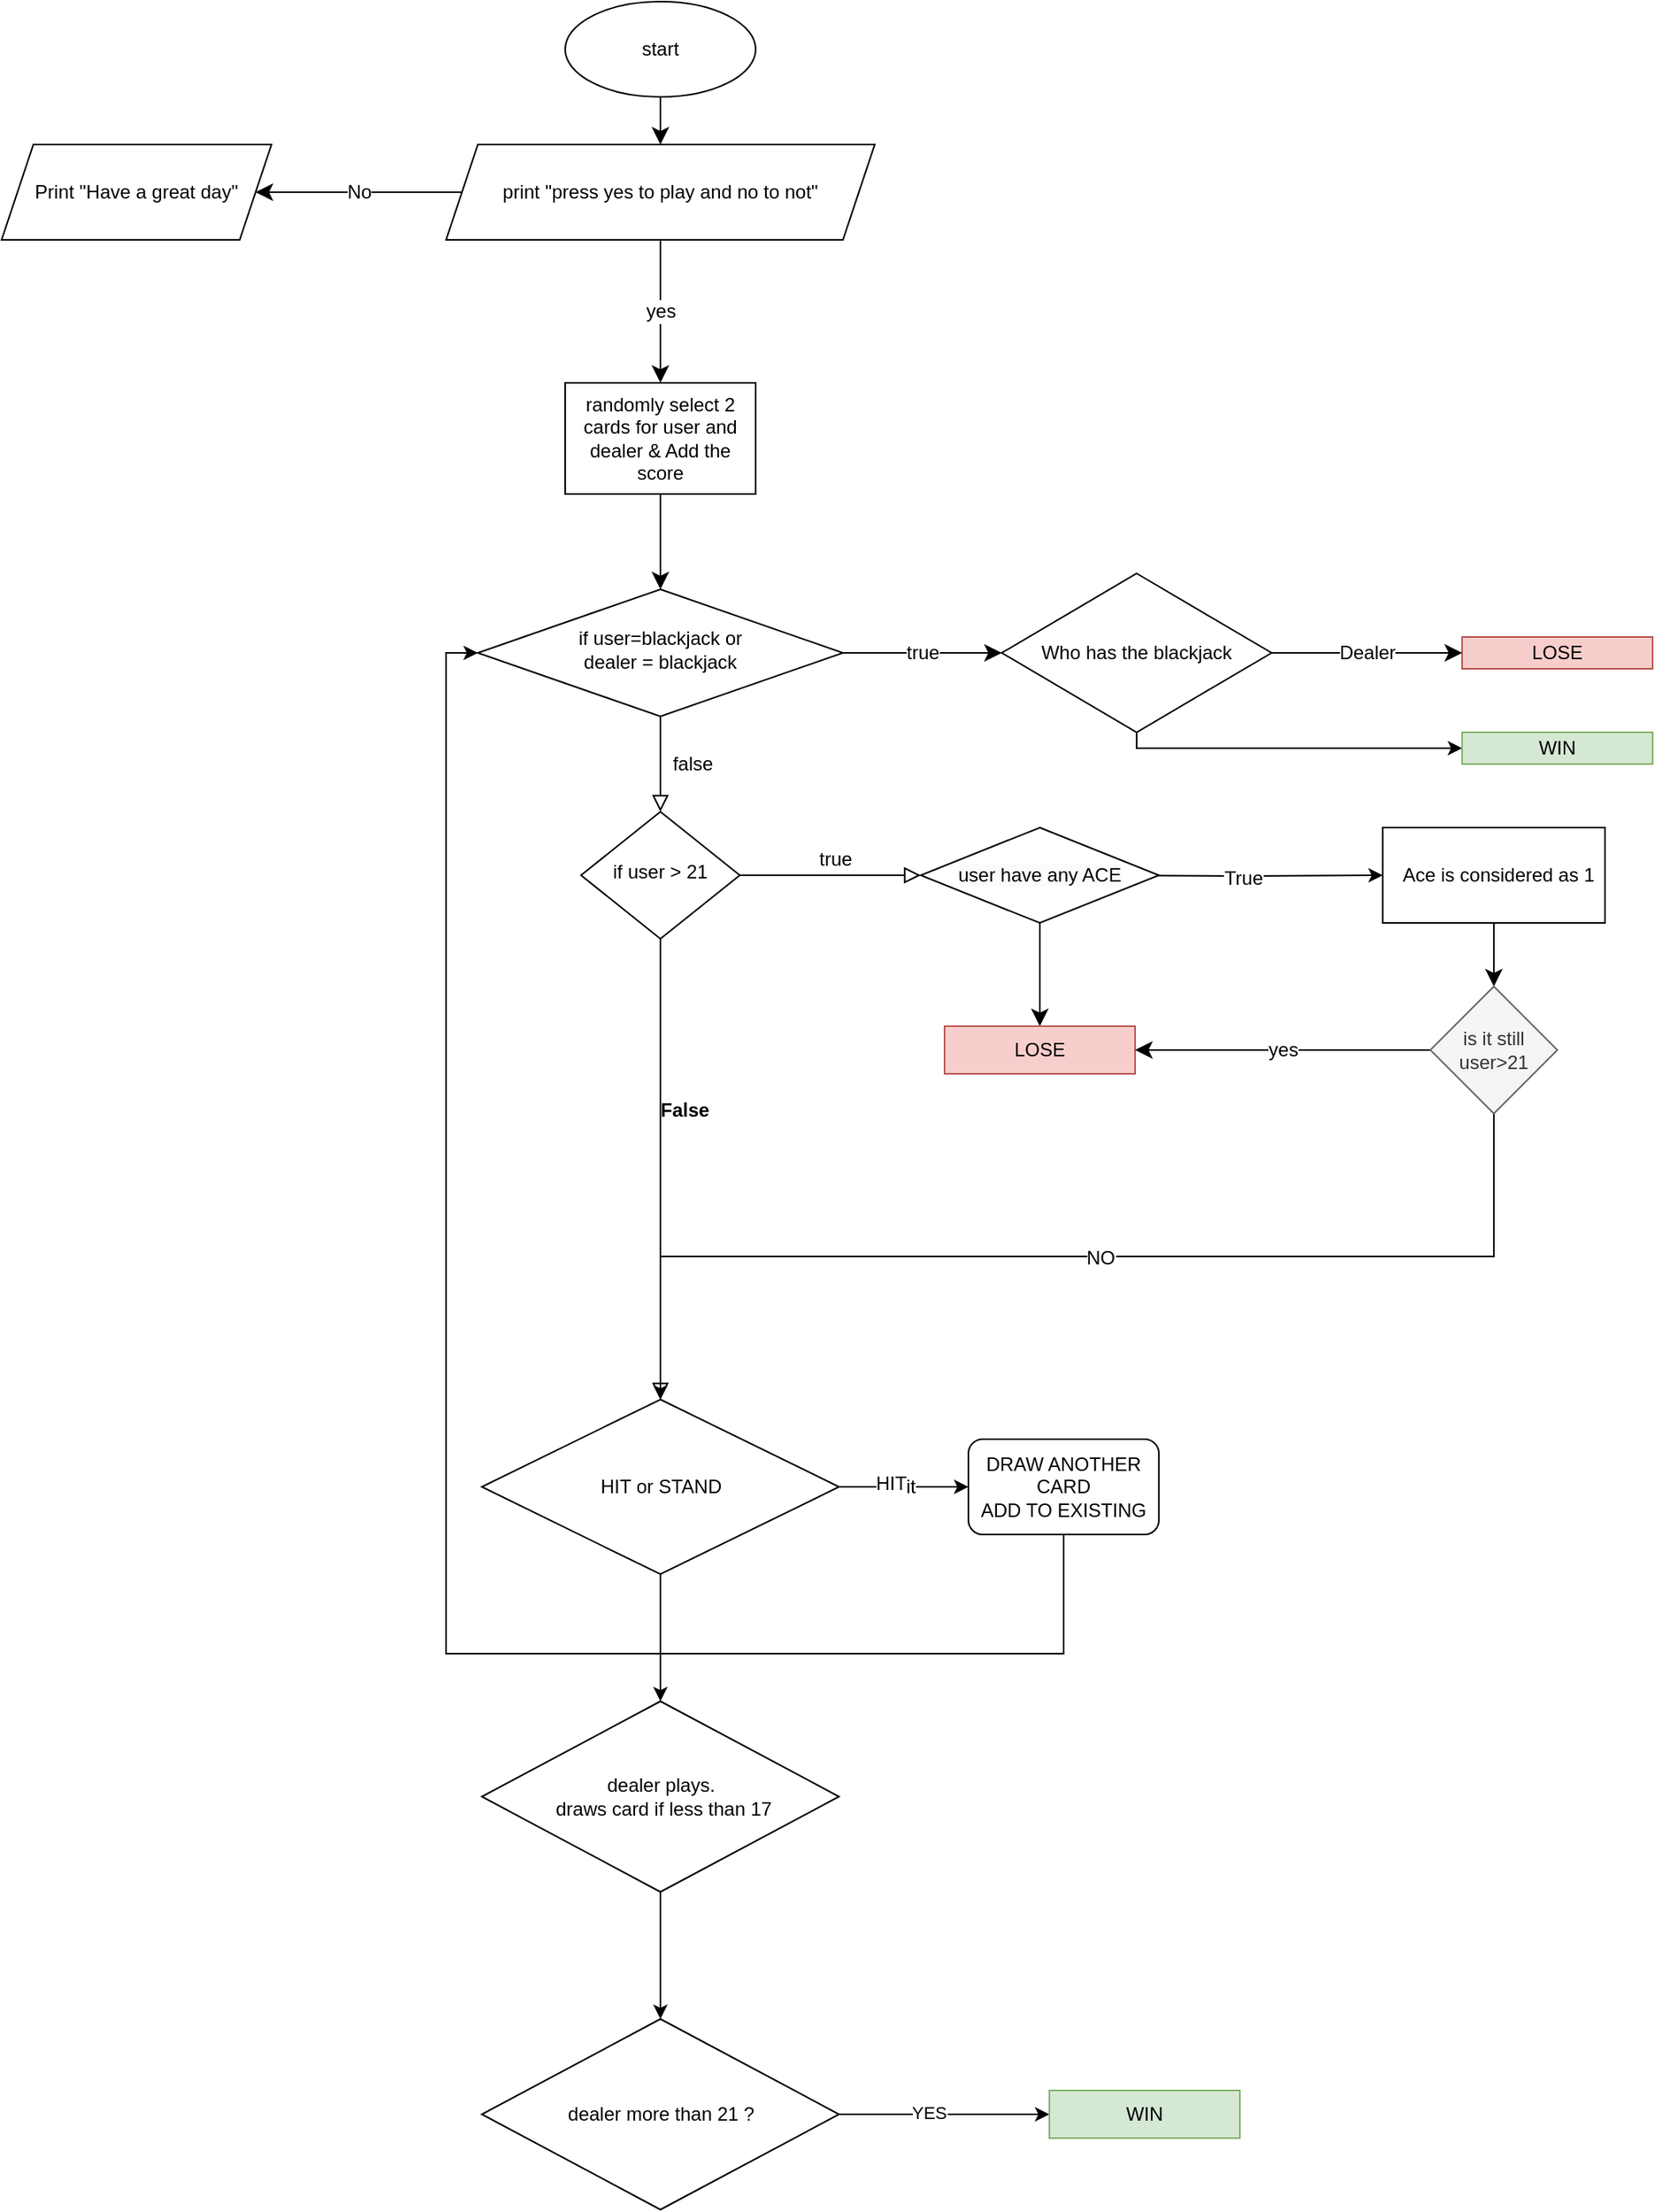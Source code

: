 <mxfile version="22.1.17" type="github">
  <diagram id="C5RBs43oDa-KdzZeNtuy" name="Page-1">
    <mxGraphModel dx="1806" dy="1725" grid="1" gridSize="10" guides="1" tooltips="1" connect="1" arrows="1" fold="1" page="1" pageScale="1" pageWidth="827" pageHeight="1169" math="0" shadow="0">
      <root>
        <mxCell id="WIyWlLk6GJQsqaUBKTNV-0" />
        <mxCell id="WIyWlLk6GJQsqaUBKTNV-1" parent="WIyWlLk6GJQsqaUBKTNV-0" />
        <mxCell id="WIyWlLk6GJQsqaUBKTNV-4" value="false" style="rounded=0;html=1;jettySize=auto;orthogonalLoop=1;fontSize=12;endArrow=block;endFill=0;endSize=8;strokeWidth=1;shadow=0;labelBackgroundColor=none;edgeStyle=orthogonalEdgeStyle;" parent="WIyWlLk6GJQsqaUBKTNV-1" source="WIyWlLk6GJQsqaUBKTNV-6" target="WIyWlLk6GJQsqaUBKTNV-10" edge="1">
          <mxGeometry y="20" relative="1" as="geometry">
            <mxPoint as="offset" />
          </mxGeometry>
        </mxCell>
        <mxCell id="fZTOCJYXv9TFJaALJ5_O-0" value="true" style="edgeStyle=none;curved=1;rounded=0;orthogonalLoop=1;jettySize=auto;html=1;fontSize=12;startSize=8;endSize=8;" parent="WIyWlLk6GJQsqaUBKTNV-1" source="WIyWlLk6GJQsqaUBKTNV-6" edge="1">
          <mxGeometry relative="1" as="geometry">
            <mxPoint x="390" y="210" as="targetPoint" />
            <Array as="points">
              <mxPoint x="350" y="210" />
            </Array>
          </mxGeometry>
        </mxCell>
        <mxCell id="WIyWlLk6GJQsqaUBKTNV-6" value="if user=blackjack or &lt;br style=&quot;font-size: 12px;&quot;&gt;dealer = blackjack" style="rhombus;whiteSpace=wrap;html=1;shadow=0;fontFamily=Helvetica;fontSize=12;align=center;strokeWidth=1;spacing=6;spacingTop=-4;" parent="WIyWlLk6GJQsqaUBKTNV-1" vertex="1">
          <mxGeometry x="60" y="170" width="230" height="80" as="geometry" />
        </mxCell>
        <mxCell id="WIyWlLk6GJQsqaUBKTNV-8" value="&lt;b style=&quot;font-size: 12px;&quot;&gt;False&lt;/b&gt;" style="rounded=0;html=1;jettySize=auto;orthogonalLoop=1;fontSize=12;endArrow=block;endFill=0;endSize=8;strokeWidth=1;shadow=0;labelBackgroundColor=none;edgeStyle=orthogonalEdgeStyle;" parent="WIyWlLk6GJQsqaUBKTNV-1" source="WIyWlLk6GJQsqaUBKTNV-10" edge="1">
          <mxGeometry x="-0.261" y="15" relative="1" as="geometry">
            <mxPoint as="offset" />
            <mxPoint x="175" y="680" as="targetPoint" />
          </mxGeometry>
        </mxCell>
        <mxCell id="WIyWlLk6GJQsqaUBKTNV-9" value="true" style="edgeStyle=orthogonalEdgeStyle;rounded=0;html=1;jettySize=auto;orthogonalLoop=1;fontSize=12;endArrow=block;endFill=0;endSize=8;strokeWidth=1;shadow=0;labelBackgroundColor=none;entryX=0;entryY=0.5;entryDx=0;entryDy=0;" parent="WIyWlLk6GJQsqaUBKTNV-1" source="WIyWlLk6GJQsqaUBKTNV-10" target="f4p6oUIWA1pbFgIaC3UM-1" edge="1">
          <mxGeometry x="0.048" y="10" relative="1" as="geometry">
            <mxPoint as="offset" />
            <mxPoint x="330" y="350" as="targetPoint" />
          </mxGeometry>
        </mxCell>
        <mxCell id="WIyWlLk6GJQsqaUBKTNV-10" value="if user &amp;gt; 21" style="rhombus;whiteSpace=wrap;html=1;shadow=0;fontFamily=Helvetica;fontSize=12;align=center;strokeWidth=1;spacing=6;spacingTop=-4;" parent="WIyWlLk6GJQsqaUBKTNV-1" vertex="1">
          <mxGeometry x="125" y="310" width="100" height="80" as="geometry" />
        </mxCell>
        <mxCell id="mpOudn4B6TNOrX-mTviS-5" value="hit&lt;br style=&quot;font-size: 12px;&quot;&gt;" style="edgeStyle=orthogonalEdgeStyle;rounded=0;orthogonalLoop=1;jettySize=auto;html=1;fontSize=12;" edge="1" parent="WIyWlLk6GJQsqaUBKTNV-1" source="mpOudn4B6TNOrX-mTviS-7" target="mpOudn4B6TNOrX-mTviS-4">
          <mxGeometry relative="1" as="geometry">
            <mxPoint x="290" y="735" as="sourcePoint" />
          </mxGeometry>
        </mxCell>
        <mxCell id="mpOudn4B6TNOrX-mTviS-8" value="HIT" style="edgeLabel;html=1;align=center;verticalAlign=middle;resizable=0;points=[];fontSize=12;" vertex="1" connectable="0" parent="mpOudn4B6TNOrX-mTviS-5">
          <mxGeometry x="-0.176" y="2" relative="1" as="geometry">
            <mxPoint x="-1" as="offset" />
          </mxGeometry>
        </mxCell>
        <mxCell id="-vmxAGaNy3Ip-F6INyVo-8" style="edgeStyle=orthogonalEdgeStyle;rounded=0;orthogonalLoop=1;jettySize=auto;html=1;exitX=1;exitY=0.5;exitDx=0;exitDy=0;fontSize=12;" parent="WIyWlLk6GJQsqaUBKTNV-1" target="PNmAnyKzpZwrG4b_xcnc-0" edge="1">
          <mxGeometry relative="1" as="geometry">
            <mxPoint x="560" y="320" as="targetPoint" />
            <mxPoint x="450" y="350" as="sourcePoint" />
          </mxGeometry>
        </mxCell>
        <mxCell id="f4p6oUIWA1pbFgIaC3UM-4" value="True" style="edgeLabel;html=1;align=center;verticalAlign=middle;resizable=0;points=[];fontSize=12;" parent="-vmxAGaNy3Ip-F6INyVo-8" vertex="1" connectable="0">
          <mxGeometry x="0.003" y="-1" relative="1" as="geometry">
            <mxPoint y="1" as="offset" />
          </mxGeometry>
        </mxCell>
        <mxCell id="A9qofR3zjfavTWuGErba-2" value="LOSE" style="rounded=0;whiteSpace=wrap;html=1;fillColor=#f8cecc;strokeColor=#b85450;fontSize=12;" parent="WIyWlLk6GJQsqaUBKTNV-1" vertex="1">
          <mxGeometry x="680" y="200" width="120" height="20" as="geometry" />
        </mxCell>
        <mxCell id="f4p6oUIWA1pbFgIaC3UM-0" style="edgeStyle=none;curved=1;rounded=0;orthogonalLoop=1;jettySize=auto;html=1;entryX=0.5;entryY=0;entryDx=0;entryDy=0;fontSize=12;startSize=8;endSize=8;" parent="WIyWlLk6GJQsqaUBKTNV-1" source="-vmxAGaNy3Ip-F6INyVo-7" target="WIyWlLk6GJQsqaUBKTNV-6" edge="1">
          <mxGeometry relative="1" as="geometry" />
        </mxCell>
        <mxCell id="-vmxAGaNy3Ip-F6INyVo-7" value="randomly select 2 cards for user and dealer&amp;nbsp;&amp;amp; Add the score" style="rounded=0;whiteSpace=wrap;html=1;fontSize=12;" parent="WIyWlLk6GJQsqaUBKTNV-1" vertex="1">
          <mxGeometry x="115" y="40" width="120" height="70" as="geometry" />
        </mxCell>
        <mxCell id="fZTOCJYXv9TFJaALJ5_O-2" value="Dealer" style="edgeStyle=none;curved=1;rounded=0;orthogonalLoop=1;jettySize=auto;html=1;exitX=1;exitY=0.5;exitDx=0;exitDy=0;entryX=0;entryY=0.5;entryDx=0;entryDy=0;fontSize=12;startSize=8;endSize=8;" parent="WIyWlLk6GJQsqaUBKTNV-1" source="fZTOCJYXv9TFJaALJ5_O-1" target="A9qofR3zjfavTWuGErba-2" edge="1">
          <mxGeometry relative="1" as="geometry" />
        </mxCell>
        <mxCell id="mpOudn4B6TNOrX-mTviS-19" style="edgeStyle=orthogonalEdgeStyle;rounded=0;orthogonalLoop=1;jettySize=auto;html=1;" edge="1" parent="WIyWlLk6GJQsqaUBKTNV-1" source="fZTOCJYXv9TFJaALJ5_O-1" target="mpOudn4B6TNOrX-mTviS-20">
          <mxGeometry relative="1" as="geometry">
            <mxPoint x="540" y="280" as="targetPoint" />
            <Array as="points">
              <mxPoint x="475" y="270" />
            </Array>
          </mxGeometry>
        </mxCell>
        <mxCell id="fZTOCJYXv9TFJaALJ5_O-1" value="Who has the blackjack" style="rhombus;whiteSpace=wrap;html=1;fontSize=12;" parent="WIyWlLk6GJQsqaUBKTNV-1" vertex="1">
          <mxGeometry x="390" y="160" width="170" height="100" as="geometry" />
        </mxCell>
        <mxCell id="fZTOCJYXv9TFJaALJ5_O-7" style="edgeStyle=none;curved=1;rounded=0;orthogonalLoop=1;jettySize=auto;html=1;entryX=0.5;entryY=0;entryDx=0;entryDy=0;fontSize=12;startSize=8;endSize=8;" parent="WIyWlLk6GJQsqaUBKTNV-1" source="fZTOCJYXv9TFJaALJ5_O-4" target="fZTOCJYXv9TFJaALJ5_O-6" edge="1">
          <mxGeometry relative="1" as="geometry" />
        </mxCell>
        <mxCell id="fZTOCJYXv9TFJaALJ5_O-4" value="start" style="ellipse;whiteSpace=wrap;html=1;fontSize=12;" parent="WIyWlLk6GJQsqaUBKTNV-1" vertex="1">
          <mxGeometry x="115" y="-200" width="120" height="60" as="geometry" />
        </mxCell>
        <mxCell id="f4p6oUIWA1pbFgIaC3UM-10" style="edgeStyle=none;curved=1;rounded=0;orthogonalLoop=1;jettySize=auto;html=1;fontSize=12;startSize=8;endSize=8;" parent="WIyWlLk6GJQsqaUBKTNV-1" source="PNmAnyKzpZwrG4b_xcnc-0" target="f4p6oUIWA1pbFgIaC3UM-11" edge="1">
          <mxGeometry relative="1" as="geometry">
            <mxPoint x="700" y="450" as="targetPoint" />
          </mxGeometry>
        </mxCell>
        <mxCell id="PNmAnyKzpZwrG4b_xcnc-0" value="&amp;nbsp; Ace is considered as 1" style="rounded=0;whiteSpace=wrap;html=1;fontSize=12;" parent="WIyWlLk6GJQsqaUBKTNV-1" vertex="1">
          <mxGeometry x="630" y="320" width="140" height="60" as="geometry" />
        </mxCell>
        <mxCell id="fZTOCJYXv9TFJaALJ5_O-8" value="No" style="edgeStyle=none;curved=1;rounded=0;orthogonalLoop=1;jettySize=auto;html=1;fontSize=12;startSize=8;endSize=8;" parent="WIyWlLk6GJQsqaUBKTNV-1" source="fZTOCJYXv9TFJaALJ5_O-6" edge="1">
          <mxGeometry relative="1" as="geometry">
            <mxPoint x="-80" y="-80" as="targetPoint" />
          </mxGeometry>
        </mxCell>
        <mxCell id="fZTOCJYXv9TFJaALJ5_O-12" value="yes&lt;br style=&quot;font-size: 12px;&quot;&gt;" style="edgeStyle=none;curved=1;rounded=0;orthogonalLoop=1;jettySize=auto;html=1;entryX=0.5;entryY=0;entryDx=0;entryDy=0;fontSize=12;startSize=8;endSize=8;" parent="WIyWlLk6GJQsqaUBKTNV-1" source="fZTOCJYXv9TFJaALJ5_O-6" target="-vmxAGaNy3Ip-F6INyVo-7" edge="1">
          <mxGeometry relative="1" as="geometry">
            <mxPoint x="175" y="30" as="targetPoint" />
          </mxGeometry>
        </mxCell>
        <mxCell id="fZTOCJYXv9TFJaALJ5_O-6" value="print &quot;press yes to play and no to not&quot;" style="shape=parallelogram;perimeter=parallelogramPerimeter;whiteSpace=wrap;html=1;fixedSize=1;fontSize=12;" parent="WIyWlLk6GJQsqaUBKTNV-1" vertex="1">
          <mxGeometry x="40" y="-110" width="270" height="60" as="geometry" />
        </mxCell>
        <mxCell id="fZTOCJYXv9TFJaALJ5_O-10" value="Print &quot;Have a great day&quot;" style="shape=parallelogram;perimeter=parallelogramPerimeter;whiteSpace=wrap;html=1;fixedSize=1;fontSize=12;" parent="WIyWlLk6GJQsqaUBKTNV-1" vertex="1">
          <mxGeometry x="-240" y="-110" width="170" height="60" as="geometry" />
        </mxCell>
        <mxCell id="f4p6oUIWA1pbFgIaC3UM-9" style="edgeStyle=none;curved=1;rounded=0;orthogonalLoop=1;jettySize=auto;html=1;entryX=0.5;entryY=0;entryDx=0;entryDy=0;fontSize=12;startSize=8;endSize=8;" parent="WIyWlLk6GJQsqaUBKTNV-1" source="f4p6oUIWA1pbFgIaC3UM-1" target="f4p6oUIWA1pbFgIaC3UM-6" edge="1">
          <mxGeometry relative="1" as="geometry" />
        </mxCell>
        <mxCell id="f4p6oUIWA1pbFgIaC3UM-1" value="&lt;span style=&quot;color: rgb(0, 0, 0); font-family: Helvetica; font-size: 12px; font-style: normal; font-variant-ligatures: normal; font-variant-caps: normal; font-weight: 400; letter-spacing: normal; orphans: 2; text-align: center; text-indent: 0px; text-transform: none; widows: 2; word-spacing: 0px; -webkit-text-stroke-width: 0px; background-color: rgb(251, 251, 251); text-decoration-thickness: initial; text-decoration-style: initial; text-decoration-color: initial; float: none; display: inline !important;&quot;&gt;user have any ACE&lt;/span&gt;" style="rhombus;whiteSpace=wrap;html=1;fontSize=12;rounded=0;" parent="WIyWlLk6GJQsqaUBKTNV-1" vertex="1">
          <mxGeometry x="339" y="320" width="150" height="60" as="geometry" />
        </mxCell>
        <mxCell id="f4p6oUIWA1pbFgIaC3UM-6" value="LOSE" style="rounded=0;whiteSpace=wrap;html=1;fillColor=#f8cecc;strokeColor=#b85450;fontSize=12;" parent="WIyWlLk6GJQsqaUBKTNV-1" vertex="1">
          <mxGeometry x="354" y="445" width="120" height="30" as="geometry" />
        </mxCell>
        <mxCell id="f4p6oUIWA1pbFgIaC3UM-13" value="yes&lt;br style=&quot;font-size: 12px;&quot;&gt;" style="edgeStyle=none;curved=1;rounded=0;orthogonalLoop=1;jettySize=auto;html=1;fontSize=12;startSize=8;endSize=8;exitX=0;exitY=0.5;exitDx=0;exitDy=0;entryX=1;entryY=0.5;entryDx=0;entryDy=0;" parent="WIyWlLk6GJQsqaUBKTNV-1" source="f4p6oUIWA1pbFgIaC3UM-11" target="f4p6oUIWA1pbFgIaC3UM-6" edge="1">
          <mxGeometry relative="1" as="geometry">
            <mxPoint x="520" y="570" as="targetPoint" />
          </mxGeometry>
        </mxCell>
        <mxCell id="mpOudn4B6TNOrX-mTviS-2" style="edgeStyle=orthogonalEdgeStyle;rounded=0;orthogonalLoop=1;jettySize=auto;html=1;exitX=0.5;exitY=1;exitDx=0;exitDy=0;entryX=0.5;entryY=0;entryDx=0;entryDy=0;fontSize=12;" edge="1" parent="WIyWlLk6GJQsqaUBKTNV-1" source="f4p6oUIWA1pbFgIaC3UM-11" target="mpOudn4B6TNOrX-mTviS-7">
          <mxGeometry relative="1" as="geometry">
            <mxPoint x="175" y="680" as="targetPoint" />
          </mxGeometry>
        </mxCell>
        <mxCell id="mpOudn4B6TNOrX-mTviS-3" value="NO" style="edgeLabel;html=1;align=center;verticalAlign=middle;resizable=0;points=[];fontSize=12;" vertex="1" connectable="0" parent="mpOudn4B6TNOrX-mTviS-2">
          <mxGeometry x="-0.04" y="1" relative="1" as="geometry">
            <mxPoint as="offset" />
          </mxGeometry>
        </mxCell>
        <mxCell id="f4p6oUIWA1pbFgIaC3UM-11" value="is it still user&amp;gt;21" style="rhombus;whiteSpace=wrap;html=1;fontSize=12;fillColor=#f5f5f5;fontColor=#333333;strokeColor=#666666;" parent="WIyWlLk6GJQsqaUBKTNV-1" vertex="1">
          <mxGeometry x="660" y="420" width="80" height="80" as="geometry" />
        </mxCell>
        <mxCell id="mpOudn4B6TNOrX-mTviS-9" style="edgeStyle=orthogonalEdgeStyle;rounded=0;orthogonalLoop=1;jettySize=auto;html=1;exitX=0.5;exitY=1;exitDx=0;exitDy=0;entryX=0;entryY=0.5;entryDx=0;entryDy=0;fontSize=12;" edge="1" parent="WIyWlLk6GJQsqaUBKTNV-1" source="mpOudn4B6TNOrX-mTviS-4" target="WIyWlLk6GJQsqaUBKTNV-6">
          <mxGeometry relative="1" as="geometry">
            <Array as="points">
              <mxPoint x="429" y="840" />
              <mxPoint x="40" y="840" />
              <mxPoint x="40" y="210" />
            </Array>
          </mxGeometry>
        </mxCell>
        <mxCell id="mpOudn4B6TNOrX-mTviS-4" value="DRAW ANOTHER CARD&lt;br style=&quot;font-size: 12px;&quot;&gt;ADD TO EXISTING" style="whiteSpace=wrap;html=1;rounded=1;glass=0;strokeWidth=1;shadow=0;fontSize=12;" vertex="1" parent="WIyWlLk6GJQsqaUBKTNV-1">
          <mxGeometry x="369" y="705" width="120" height="60" as="geometry" />
        </mxCell>
        <mxCell id="mpOudn4B6TNOrX-mTviS-11" value="" style="edgeStyle=orthogonalEdgeStyle;rounded=0;orthogonalLoop=1;jettySize=auto;html=1;fontSize=12;" edge="1" parent="WIyWlLk6GJQsqaUBKTNV-1" source="mpOudn4B6TNOrX-mTviS-7" target="mpOudn4B6TNOrX-mTviS-10">
          <mxGeometry relative="1" as="geometry" />
        </mxCell>
        <mxCell id="mpOudn4B6TNOrX-mTviS-7" value="HIT or STAND" style="rhombus;whiteSpace=wrap;html=1;fontSize=12;" vertex="1" parent="WIyWlLk6GJQsqaUBKTNV-1">
          <mxGeometry x="62.5" y="680" width="225" height="110" as="geometry" />
        </mxCell>
        <mxCell id="mpOudn4B6TNOrX-mTviS-13" value="" style="edgeStyle=orthogonalEdgeStyle;rounded=0;orthogonalLoop=1;jettySize=auto;html=1;" edge="1" parent="WIyWlLk6GJQsqaUBKTNV-1" source="mpOudn4B6TNOrX-mTviS-10" target="mpOudn4B6TNOrX-mTviS-12">
          <mxGeometry relative="1" as="geometry" />
        </mxCell>
        <mxCell id="mpOudn4B6TNOrX-mTviS-10" value="dealer plays.&lt;br&gt;&amp;nbsp;draws card if less than 17" style="rhombus;whiteSpace=wrap;html=1;fontSize=12;" vertex="1" parent="WIyWlLk6GJQsqaUBKTNV-1">
          <mxGeometry x="62.5" y="870" width="225" height="120" as="geometry" />
        </mxCell>
        <mxCell id="mpOudn4B6TNOrX-mTviS-15" value="" style="edgeStyle=orthogonalEdgeStyle;rounded=0;orthogonalLoop=1;jettySize=auto;html=1;" edge="1" parent="WIyWlLk6GJQsqaUBKTNV-1" source="mpOudn4B6TNOrX-mTviS-12" target="mpOudn4B6TNOrX-mTviS-14">
          <mxGeometry relative="1" as="geometry" />
        </mxCell>
        <mxCell id="mpOudn4B6TNOrX-mTviS-16" value="YES" style="edgeLabel;html=1;align=center;verticalAlign=middle;resizable=0;points=[];" vertex="1" connectable="0" parent="mpOudn4B6TNOrX-mTviS-15">
          <mxGeometry x="-0.138" y="1" relative="1" as="geometry">
            <mxPoint x="-1" as="offset" />
          </mxGeometry>
        </mxCell>
        <mxCell id="mpOudn4B6TNOrX-mTviS-12" value="dealer more than 21 ?" style="rhombus;whiteSpace=wrap;html=1;fontSize=12;" vertex="1" parent="WIyWlLk6GJQsqaUBKTNV-1">
          <mxGeometry x="62.5" y="1070" width="225" height="120" as="geometry" />
        </mxCell>
        <mxCell id="mpOudn4B6TNOrX-mTviS-14" value="WIN" style="whiteSpace=wrap;html=1;fillColor=#d5e8d4;strokeColor=#82b366;" vertex="1" parent="WIyWlLk6GJQsqaUBKTNV-1">
          <mxGeometry x="420" y="1115" width="120" height="30" as="geometry" />
        </mxCell>
        <mxCell id="mpOudn4B6TNOrX-mTviS-20" value="WIN" style="rounded=0;whiteSpace=wrap;html=1;fillColor=#d5e8d4;strokeColor=#82b366;" vertex="1" parent="WIyWlLk6GJQsqaUBKTNV-1">
          <mxGeometry x="680" y="260" width="120" height="20" as="geometry" />
        </mxCell>
      </root>
    </mxGraphModel>
  </diagram>
</mxfile>
